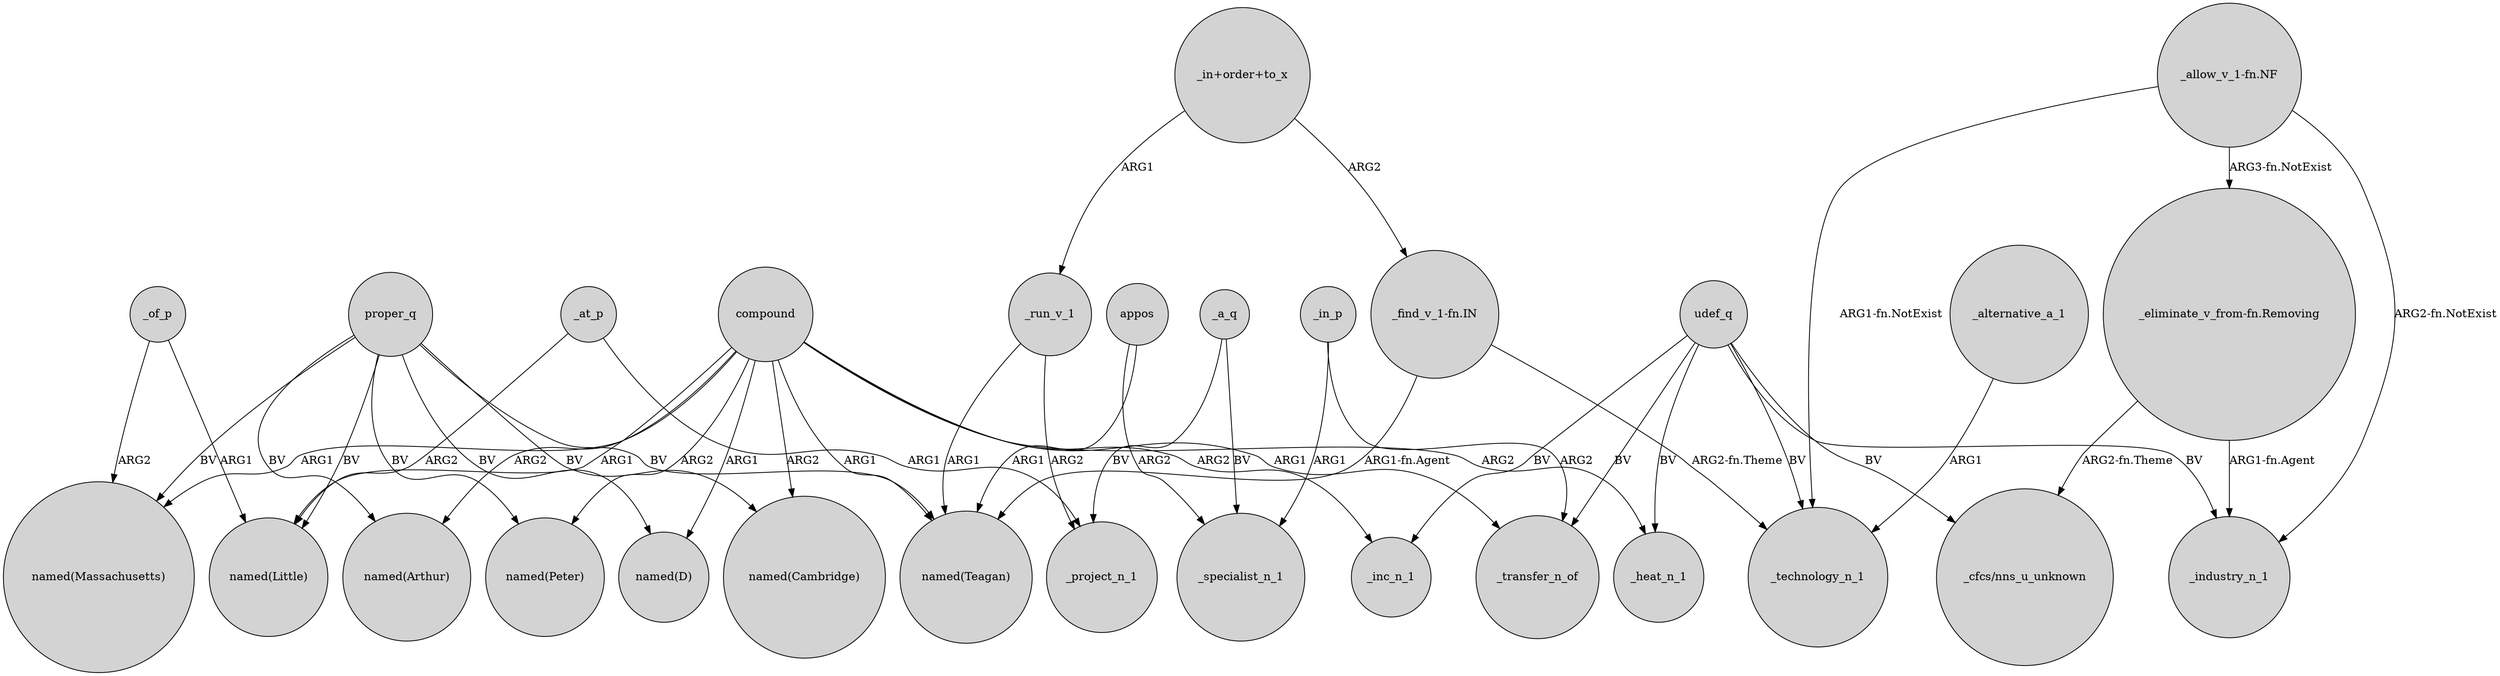digraph {
	node [shape=circle style=filled]
	appos -> "named(Teagan)" [label=ARG1]
	_in_p -> _specialist_n_1 [label=ARG1]
	udef_q -> _inc_n_1 [label=BV]
	"_allow_v_1-fn.NF" -> _industry_n_1 [label="ARG2-fn.NotExist"]
	_a_q -> _project_n_1 [label=BV]
	proper_q -> "named(Little)" [label=BV]
	compound -> "named(Teagan)" [label=ARG1]
	_alternative_a_1 -> _technology_n_1 [label=ARG1]
	compound -> _heat_n_1 [label=ARG2]
	udef_q -> _transfer_n_of [label=BV]
	proper_q -> "named(Peter)" [label=BV]
	_at_p -> _project_n_1 [label=ARG1]
	udef_q -> _heat_n_1 [label=BV]
	_at_p -> "named(Little)" [label=ARG2]
	"_in+order+to_x" -> _run_v_1 [label=ARG1]
	compound -> "named(Peter)" [label=ARG2]
	proper_q -> "named(Teagan)" [label=BV]
	_in_p -> _transfer_n_of [label=ARG2]
	"_find_v_1-fn.IN" -> "named(Teagan)" [label="ARG1-fn.Agent"]
	proper_q -> "named(Cambridge)" [label=BV]
	"_allow_v_1-fn.NF" -> _technology_n_1 [label="ARG1-fn.NotExist"]
	compound -> _transfer_n_of [label=ARG1]
	"_find_v_1-fn.IN" -> _technology_n_1 [label="ARG2-fn.Theme"]
	_of_p -> "named(Massachusetts)" [label=ARG2]
	udef_q -> _technology_n_1 [label=BV]
	proper_q -> "named(D)" [label=BV]
	proper_q -> "named(Massachusetts)" [label=BV]
	appos -> _specialist_n_1 [label=ARG2]
	_run_v_1 -> _project_n_1 [label=ARG2]
	udef_q -> "_cfcs/nns_u_unknown" [label=BV]
	"_in+order+to_x" -> "_find_v_1-fn.IN" [label=ARG2]
	compound -> "named(Massachusetts)" [label=ARG1]
	compound -> "named(Little)" [label=ARG1]
	compound -> "named(Arthur)" [label=ARG2]
	_run_v_1 -> "named(Teagan)" [label=ARG1]
	"_allow_v_1-fn.NF" -> "_eliminate_v_from-fn.Removing" [label="ARG3-fn.NotExist"]
	compound -> _inc_n_1 [label=ARG2]
	"_eliminate_v_from-fn.Removing" -> _industry_n_1 [label="ARG1-fn.Agent"]
	udef_q -> _industry_n_1 [label=BV]
	compound -> "named(Cambridge)" [label=ARG2]
	"_eliminate_v_from-fn.Removing" -> "_cfcs/nns_u_unknown" [label="ARG2-fn.Theme"]
	compound -> "named(D)" [label=ARG1]
	_of_p -> "named(Little)" [label=ARG1]
	proper_q -> "named(Arthur)" [label=BV]
	_a_q -> _specialist_n_1 [label=BV]
}
